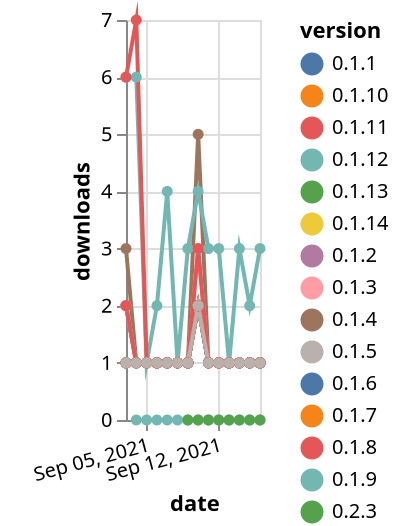 {"$schema": "https://vega.github.io/schema/vega-lite/v5.json", "description": "A simple bar chart with embedded data.", "data": {"values": [{"date": "2021-09-03", "total": 176, "delta": 1, "version": "0.1.3"}, {"date": "2021-09-04", "total": 177, "delta": 1, "version": "0.1.3"}, {"date": "2021-09-05", "total": 178, "delta": 1, "version": "0.1.3"}, {"date": "2021-09-06", "total": 179, "delta": 1, "version": "0.1.3"}, {"date": "2021-09-07", "total": 180, "delta": 1, "version": "0.1.3"}, {"date": "2021-09-08", "total": 181, "delta": 1, "version": "0.1.3"}, {"date": "2021-09-09", "total": 182, "delta": 1, "version": "0.1.3"}, {"date": "2021-09-10", "total": 184, "delta": 2, "version": "0.1.3"}, {"date": "2021-09-11", "total": 185, "delta": 1, "version": "0.1.3"}, {"date": "2021-09-12", "total": 186, "delta": 1, "version": "0.1.3"}, {"date": "2021-09-13", "total": 187, "delta": 1, "version": "0.1.3"}, {"date": "2021-09-14", "total": 188, "delta": 1, "version": "0.1.3"}, {"date": "2021-09-15", "total": 189, "delta": 1, "version": "0.1.3"}, {"date": "2021-09-16", "total": 190, "delta": 1, "version": "0.1.3"}, {"date": "2021-09-03", "total": 32, "delta": 2, "version": "0.3.16"}, {"date": "2021-09-04", "total": 33, "delta": 1, "version": "0.3.16"}, {"date": "2021-09-05", "total": 34, "delta": 1, "version": "0.3.16"}, {"date": "2021-09-06", "total": 35, "delta": 1, "version": "0.3.16"}, {"date": "2021-09-07", "total": 36, "delta": 1, "version": "0.3.16"}, {"date": "2021-09-08", "total": 37, "delta": 1, "version": "0.3.16"}, {"date": "2021-09-09", "total": 38, "delta": 1, "version": "0.3.16"}, {"date": "2021-09-10", "total": 40, "delta": 2, "version": "0.3.16"}, {"date": "2021-09-11", "total": 41, "delta": 1, "version": "0.3.16"}, {"date": "2021-09-12", "total": 42, "delta": 1, "version": "0.3.16"}, {"date": "2021-09-13", "total": 43, "delta": 1, "version": "0.3.16"}, {"date": "2021-09-14", "total": 44, "delta": 1, "version": "0.3.16"}, {"date": "2021-09-15", "total": 45, "delta": 1, "version": "0.3.16"}, {"date": "2021-09-16", "total": 46, "delta": 1, "version": "0.3.16"}, {"date": "2021-09-03", "total": 191, "delta": 1, "version": "0.2.3"}, {"date": "2021-09-04", "total": 192, "delta": 1, "version": "0.2.3"}, {"date": "2021-09-05", "total": 193, "delta": 1, "version": "0.2.3"}, {"date": "2021-09-06", "total": 194, "delta": 1, "version": "0.2.3"}, {"date": "2021-09-07", "total": 195, "delta": 1, "version": "0.2.3"}, {"date": "2021-09-08", "total": 196, "delta": 1, "version": "0.2.3"}, {"date": "2021-09-09", "total": 197, "delta": 1, "version": "0.2.3"}, {"date": "2021-09-10", "total": 199, "delta": 2, "version": "0.2.3"}, {"date": "2021-09-11", "total": 200, "delta": 1, "version": "0.2.3"}, {"date": "2021-09-12", "total": 201, "delta": 1, "version": "0.2.3"}, {"date": "2021-09-13", "total": 202, "delta": 1, "version": "0.2.3"}, {"date": "2021-09-14", "total": 203, "delta": 1, "version": "0.2.3"}, {"date": "2021-09-15", "total": 204, "delta": 1, "version": "0.2.3"}, {"date": "2021-09-16", "total": 205, "delta": 1, "version": "0.2.3"}, {"date": "2021-09-03", "total": 213, "delta": 1, "version": "0.1.2"}, {"date": "2021-09-04", "total": 214, "delta": 1, "version": "0.1.2"}, {"date": "2021-09-05", "total": 215, "delta": 1, "version": "0.1.2"}, {"date": "2021-09-06", "total": 216, "delta": 1, "version": "0.1.2"}, {"date": "2021-09-07", "total": 217, "delta": 1, "version": "0.1.2"}, {"date": "2021-09-08", "total": 218, "delta": 1, "version": "0.1.2"}, {"date": "2021-09-09", "total": 219, "delta": 1, "version": "0.1.2"}, {"date": "2021-09-10", "total": 221, "delta": 2, "version": "0.1.2"}, {"date": "2021-09-11", "total": 222, "delta": 1, "version": "0.1.2"}, {"date": "2021-09-12", "total": 223, "delta": 1, "version": "0.1.2"}, {"date": "2021-09-13", "total": 224, "delta": 1, "version": "0.1.2"}, {"date": "2021-09-14", "total": 225, "delta": 1, "version": "0.1.2"}, {"date": "2021-09-15", "total": 226, "delta": 1, "version": "0.1.2"}, {"date": "2021-09-16", "total": 227, "delta": 1, "version": "0.1.2"}, {"date": "2021-09-03", "total": 146, "delta": 1, "version": "0.1.12"}, {"date": "2021-09-04", "total": 147, "delta": 1, "version": "0.1.12"}, {"date": "2021-09-05", "total": 148, "delta": 1, "version": "0.1.12"}, {"date": "2021-09-06", "total": 149, "delta": 1, "version": "0.1.12"}, {"date": "2021-09-07", "total": 150, "delta": 1, "version": "0.1.12"}, {"date": "2021-09-08", "total": 151, "delta": 1, "version": "0.1.12"}, {"date": "2021-09-09", "total": 152, "delta": 1, "version": "0.1.12"}, {"date": "2021-09-10", "total": 154, "delta": 2, "version": "0.1.12"}, {"date": "2021-09-11", "total": 155, "delta": 1, "version": "0.1.12"}, {"date": "2021-09-12", "total": 156, "delta": 1, "version": "0.1.12"}, {"date": "2021-09-13", "total": 157, "delta": 1, "version": "0.1.12"}, {"date": "2021-09-14", "total": 158, "delta": 1, "version": "0.1.12"}, {"date": "2021-09-15", "total": 159, "delta": 1, "version": "0.1.12"}, {"date": "2021-09-16", "total": 160, "delta": 1, "version": "0.1.12"}, {"date": "2021-09-03", "total": 150, "delta": 1, "version": "0.2.4"}, {"date": "2021-09-04", "total": 151, "delta": 1, "version": "0.2.4"}, {"date": "2021-09-05", "total": 152, "delta": 1, "version": "0.2.4"}, {"date": "2021-09-06", "total": 153, "delta": 1, "version": "0.2.4"}, {"date": "2021-09-07", "total": 154, "delta": 1, "version": "0.2.4"}, {"date": "2021-09-08", "total": 155, "delta": 1, "version": "0.2.4"}, {"date": "2021-09-09", "total": 156, "delta": 1, "version": "0.2.4"}, {"date": "2021-09-10", "total": 158, "delta": 2, "version": "0.2.4"}, {"date": "2021-09-11", "total": 159, "delta": 1, "version": "0.2.4"}, {"date": "2021-09-12", "total": 160, "delta": 1, "version": "0.2.4"}, {"date": "2021-09-13", "total": 161, "delta": 1, "version": "0.2.4"}, {"date": "2021-09-14", "total": 162, "delta": 1, "version": "0.2.4"}, {"date": "2021-09-15", "total": 163, "delta": 1, "version": "0.2.4"}, {"date": "2021-09-16", "total": 164, "delta": 1, "version": "0.2.4"}, {"date": "2021-09-03", "total": 293, "delta": 3, "version": "0.3.13"}, {"date": "2021-09-04", "total": 294, "delta": 1, "version": "0.3.13"}, {"date": "2021-09-05", "total": 295, "delta": 1, "version": "0.3.13"}, {"date": "2021-09-06", "total": 296, "delta": 1, "version": "0.3.13"}, {"date": "2021-09-07", "total": 297, "delta": 1, "version": "0.3.13"}, {"date": "2021-09-08", "total": 298, "delta": 1, "version": "0.3.13"}, {"date": "2021-09-09", "total": 299, "delta": 1, "version": "0.3.13"}, {"date": "2021-09-10", "total": 304, "delta": 5, "version": "0.3.13"}, {"date": "2021-09-11", "total": 305, "delta": 1, "version": "0.3.13"}, {"date": "2021-09-12", "total": 306, "delta": 1, "version": "0.3.13"}, {"date": "2021-09-13", "total": 307, "delta": 1, "version": "0.3.13"}, {"date": "2021-09-14", "total": 308, "delta": 1, "version": "0.3.13"}, {"date": "2021-09-15", "total": 309, "delta": 1, "version": "0.3.13"}, {"date": "2021-09-16", "total": 310, "delta": 1, "version": "0.3.13"}, {"date": "2021-09-04", "total": 9, "delta": 0, "version": "0.4.4"}, {"date": "2021-09-05", "total": 14, "delta": 0, "version": "0.4.4"}, {"date": "2021-09-06", "total": 15, "delta": 0, "version": "0.4.4"}, {"date": "2021-09-07", "total": 19, "delta": 0, "version": "0.4.4"}, {"date": "2021-09-08", "total": 21, "delta": 0, "version": "0.4.4"}, {"date": "2021-09-09", "total": 30, "delta": 0, "version": "0.4.4"}, {"date": "2021-09-10", "total": 32, "delta": 0, "version": "0.4.4"}, {"date": "2021-09-11", "total": 33, "delta": 0, "version": "0.4.4"}, {"date": "2021-09-12", "total": 34, "delta": 0, "version": "0.4.4"}, {"date": "2021-09-13", "total": 35, "delta": 0, "version": "0.4.4"}, {"date": "2021-09-14", "total": 36, "delta": 0, "version": "0.4.4"}, {"date": "2021-09-15", "total": 37, "delta": 0, "version": "0.4.4"}, {"date": "2021-09-16", "total": 38, "delta": 0, "version": "0.4.4"}, {"date": "2021-09-09", "total": 12, "delta": 0, "version": "0.4.5"}, {"date": "2021-09-10", "total": 20, "delta": 0, "version": "0.4.5"}, {"date": "2021-09-11", "total": 22, "delta": 0, "version": "0.4.5"}, {"date": "2021-09-12", "total": 24, "delta": 0, "version": "0.4.5"}, {"date": "2021-09-13", "total": 27, "delta": 0, "version": "0.4.5"}, {"date": "2021-09-14", "total": 39, "delta": 0, "version": "0.4.5"}, {"date": "2021-09-15", "total": 41, "delta": 0, "version": "0.4.5"}, {"date": "2021-09-16", "total": 45, "delta": 0, "version": "0.4.5"}, {"date": "2021-09-03", "total": 179, "delta": 1, "version": "0.1.4"}, {"date": "2021-09-04", "total": 180, "delta": 1, "version": "0.1.4"}, {"date": "2021-09-05", "total": 181, "delta": 1, "version": "0.1.4"}, {"date": "2021-09-06", "total": 182, "delta": 1, "version": "0.1.4"}, {"date": "2021-09-07", "total": 183, "delta": 1, "version": "0.1.4"}, {"date": "2021-09-08", "total": 184, "delta": 1, "version": "0.1.4"}, {"date": "2021-09-09", "total": 185, "delta": 1, "version": "0.1.4"}, {"date": "2021-09-10", "total": 187, "delta": 2, "version": "0.1.4"}, {"date": "2021-09-11", "total": 188, "delta": 1, "version": "0.1.4"}, {"date": "2021-09-12", "total": 189, "delta": 1, "version": "0.1.4"}, {"date": "2021-09-13", "total": 190, "delta": 1, "version": "0.1.4"}, {"date": "2021-09-14", "total": 191, "delta": 1, "version": "0.1.4"}, {"date": "2021-09-15", "total": 192, "delta": 1, "version": "0.1.4"}, {"date": "2021-09-16", "total": 193, "delta": 1, "version": "0.1.4"}, {"date": "2021-09-03", "total": 1817, "delta": 6, "version": "0.1.9"}, {"date": "2021-09-04", "total": 1823, "delta": 6, "version": "0.1.9"}, {"date": "2021-09-05", "total": 1824, "delta": 1, "version": "0.1.9"}, {"date": "2021-09-06", "total": 1826, "delta": 2, "version": "0.1.9"}, {"date": "2021-09-07", "total": 1830, "delta": 4, "version": "0.1.9"}, {"date": "2021-09-08", "total": 1831, "delta": 1, "version": "0.1.9"}, {"date": "2021-09-09", "total": 1834, "delta": 3, "version": "0.1.9"}, {"date": "2021-09-10", "total": 1838, "delta": 4, "version": "0.1.9"}, {"date": "2021-09-11", "total": 1841, "delta": 3, "version": "0.1.9"}, {"date": "2021-09-12", "total": 1844, "delta": 3, "version": "0.1.9"}, {"date": "2021-09-13", "total": 1845, "delta": 1, "version": "0.1.9"}, {"date": "2021-09-14", "total": 1848, "delta": 3, "version": "0.1.9"}, {"date": "2021-09-15", "total": 1850, "delta": 2, "version": "0.1.9"}, {"date": "2021-09-16", "total": 1853, "delta": 3, "version": "0.1.9"}, {"date": "2021-09-03", "total": 217, "delta": 1, "version": "0.1.14"}, {"date": "2021-09-04", "total": 218, "delta": 1, "version": "0.1.14"}, {"date": "2021-09-05", "total": 219, "delta": 1, "version": "0.1.14"}, {"date": "2021-09-06", "total": 220, "delta": 1, "version": "0.1.14"}, {"date": "2021-09-07", "total": 221, "delta": 1, "version": "0.1.14"}, {"date": "2021-09-08", "total": 222, "delta": 1, "version": "0.1.14"}, {"date": "2021-09-09", "total": 223, "delta": 1, "version": "0.1.14"}, {"date": "2021-09-10", "total": 225, "delta": 2, "version": "0.1.14"}, {"date": "2021-09-11", "total": 226, "delta": 1, "version": "0.1.14"}, {"date": "2021-09-12", "total": 227, "delta": 1, "version": "0.1.14"}, {"date": "2021-09-13", "total": 228, "delta": 1, "version": "0.1.14"}, {"date": "2021-09-14", "total": 229, "delta": 1, "version": "0.1.14"}, {"date": "2021-09-15", "total": 230, "delta": 1, "version": "0.1.14"}, {"date": "2021-09-16", "total": 231, "delta": 1, "version": "0.1.14"}, {"date": "2021-09-03", "total": 179, "delta": 2, "version": "0.2.6"}, {"date": "2021-09-04", "total": 180, "delta": 1, "version": "0.2.6"}, {"date": "2021-09-05", "total": 181, "delta": 1, "version": "0.2.6"}, {"date": "2021-09-06", "total": 182, "delta": 1, "version": "0.2.6"}, {"date": "2021-09-07", "total": 183, "delta": 1, "version": "0.2.6"}, {"date": "2021-09-08", "total": 184, "delta": 1, "version": "0.2.6"}, {"date": "2021-09-09", "total": 185, "delta": 1, "version": "0.2.6"}, {"date": "2021-09-10", "total": 188, "delta": 3, "version": "0.2.6"}, {"date": "2021-09-11", "total": 189, "delta": 1, "version": "0.2.6"}, {"date": "2021-09-12", "total": 190, "delta": 1, "version": "0.2.6"}, {"date": "2021-09-13", "total": 191, "delta": 1, "version": "0.2.6"}, {"date": "2021-09-14", "total": 192, "delta": 1, "version": "0.2.6"}, {"date": "2021-09-15", "total": 193, "delta": 1, "version": "0.2.6"}, {"date": "2021-09-16", "total": 194, "delta": 1, "version": "0.2.6"}, {"date": "2021-09-03", "total": 62, "delta": 2, "version": "0.3.15"}, {"date": "2021-09-04", "total": 63, "delta": 1, "version": "0.3.15"}, {"date": "2021-09-05", "total": 64, "delta": 1, "version": "0.3.15"}, {"date": "2021-09-06", "total": 65, "delta": 1, "version": "0.3.15"}, {"date": "2021-09-07", "total": 66, "delta": 1, "version": "0.3.15"}, {"date": "2021-09-08", "total": 67, "delta": 1, "version": "0.3.15"}, {"date": "2021-09-09", "total": 68, "delta": 1, "version": "0.3.15"}, {"date": "2021-09-10", "total": 70, "delta": 2, "version": "0.3.15"}, {"date": "2021-09-11", "total": 71, "delta": 1, "version": "0.3.15"}, {"date": "2021-09-12", "total": 72, "delta": 1, "version": "0.3.15"}, {"date": "2021-09-13", "total": 73, "delta": 1, "version": "0.3.15"}, {"date": "2021-09-14", "total": 74, "delta": 1, "version": "0.3.15"}, {"date": "2021-09-15", "total": 75, "delta": 1, "version": "0.3.15"}, {"date": "2021-09-16", "total": 76, "delta": 1, "version": "0.3.15"}, {"date": "2021-09-03", "total": 149, "delta": 1, "version": "0.1.13"}, {"date": "2021-09-04", "total": 150, "delta": 1, "version": "0.1.13"}, {"date": "2021-09-05", "total": 151, "delta": 1, "version": "0.1.13"}, {"date": "2021-09-06", "total": 152, "delta": 1, "version": "0.1.13"}, {"date": "2021-09-07", "total": 153, "delta": 1, "version": "0.1.13"}, {"date": "2021-09-08", "total": 154, "delta": 1, "version": "0.1.13"}, {"date": "2021-09-09", "total": 155, "delta": 1, "version": "0.1.13"}, {"date": "2021-09-10", "total": 157, "delta": 2, "version": "0.1.13"}, {"date": "2021-09-11", "total": 158, "delta": 1, "version": "0.1.13"}, {"date": "2021-09-12", "total": 159, "delta": 1, "version": "0.1.13"}, {"date": "2021-09-13", "total": 160, "delta": 1, "version": "0.1.13"}, {"date": "2021-09-14", "total": 161, "delta": 1, "version": "0.1.13"}, {"date": "2021-09-15", "total": 162, "delta": 1, "version": "0.1.13"}, {"date": "2021-09-16", "total": 163, "delta": 1, "version": "0.1.13"}, {"date": "2021-09-03", "total": 250, "delta": 1, "version": "0.1.1"}, {"date": "2021-09-04", "total": 251, "delta": 1, "version": "0.1.1"}, {"date": "2021-09-05", "total": 252, "delta": 1, "version": "0.1.1"}, {"date": "2021-09-06", "total": 253, "delta": 1, "version": "0.1.1"}, {"date": "2021-09-07", "total": 254, "delta": 1, "version": "0.1.1"}, {"date": "2021-09-08", "total": 255, "delta": 1, "version": "0.1.1"}, {"date": "2021-09-09", "total": 256, "delta": 1, "version": "0.1.1"}, {"date": "2021-09-10", "total": 258, "delta": 2, "version": "0.1.1"}, {"date": "2021-09-11", "total": 259, "delta": 1, "version": "0.1.1"}, {"date": "2021-09-12", "total": 260, "delta": 1, "version": "0.1.1"}, {"date": "2021-09-13", "total": 261, "delta": 1, "version": "0.1.1"}, {"date": "2021-09-14", "total": 262, "delta": 1, "version": "0.1.1"}, {"date": "2021-09-15", "total": 263, "delta": 1, "version": "0.1.1"}, {"date": "2021-09-16", "total": 264, "delta": 1, "version": "0.1.1"}, {"date": "2021-09-03", "total": 114, "delta": 2, "version": "0.3.14"}, {"date": "2021-09-04", "total": 115, "delta": 1, "version": "0.3.14"}, {"date": "2021-09-05", "total": 116, "delta": 1, "version": "0.3.14"}, {"date": "2021-09-06", "total": 117, "delta": 1, "version": "0.3.14"}, {"date": "2021-09-07", "total": 118, "delta": 1, "version": "0.3.14"}, {"date": "2021-09-08", "total": 119, "delta": 1, "version": "0.3.14"}, {"date": "2021-09-09", "total": 120, "delta": 1, "version": "0.3.14"}, {"date": "2021-09-10", "total": 122, "delta": 2, "version": "0.3.14"}, {"date": "2021-09-11", "total": 123, "delta": 1, "version": "0.3.14"}, {"date": "2021-09-12", "total": 124, "delta": 1, "version": "0.3.14"}, {"date": "2021-09-13", "total": 125, "delta": 1, "version": "0.3.14"}, {"date": "2021-09-14", "total": 126, "delta": 1, "version": "0.3.14"}, {"date": "2021-09-15", "total": 127, "delta": 1, "version": "0.3.14"}, {"date": "2021-09-16", "total": 128, "delta": 1, "version": "0.3.14"}, {"date": "2021-09-03", "total": 192, "delta": 1, "version": "0.1.11"}, {"date": "2021-09-04", "total": 193, "delta": 1, "version": "0.1.11"}, {"date": "2021-09-05", "total": 194, "delta": 1, "version": "0.1.11"}, {"date": "2021-09-06", "total": 195, "delta": 1, "version": "0.1.11"}, {"date": "2021-09-07", "total": 196, "delta": 1, "version": "0.1.11"}, {"date": "2021-09-08", "total": 197, "delta": 1, "version": "0.1.11"}, {"date": "2021-09-09", "total": 198, "delta": 1, "version": "0.1.11"}, {"date": "2021-09-10", "total": 200, "delta": 2, "version": "0.1.11"}, {"date": "2021-09-11", "total": 201, "delta": 1, "version": "0.1.11"}, {"date": "2021-09-12", "total": 202, "delta": 1, "version": "0.1.11"}, {"date": "2021-09-13", "total": 203, "delta": 1, "version": "0.1.11"}, {"date": "2021-09-14", "total": 204, "delta": 1, "version": "0.1.11"}, {"date": "2021-09-15", "total": 205, "delta": 1, "version": "0.1.11"}, {"date": "2021-09-16", "total": 206, "delta": 1, "version": "0.1.11"}, {"date": "2021-09-03", "total": 161, "delta": 1, "version": "0.1.6"}, {"date": "2021-09-04", "total": 162, "delta": 1, "version": "0.1.6"}, {"date": "2021-09-05", "total": 163, "delta": 1, "version": "0.1.6"}, {"date": "2021-09-06", "total": 164, "delta": 1, "version": "0.1.6"}, {"date": "2021-09-07", "total": 165, "delta": 1, "version": "0.1.6"}, {"date": "2021-09-08", "total": 166, "delta": 1, "version": "0.1.6"}, {"date": "2021-09-09", "total": 167, "delta": 1, "version": "0.1.6"}, {"date": "2021-09-10", "total": 169, "delta": 2, "version": "0.1.6"}, {"date": "2021-09-11", "total": 170, "delta": 1, "version": "0.1.6"}, {"date": "2021-09-12", "total": 171, "delta": 1, "version": "0.1.6"}, {"date": "2021-09-13", "total": 172, "delta": 1, "version": "0.1.6"}, {"date": "2021-09-14", "total": 173, "delta": 1, "version": "0.1.6"}, {"date": "2021-09-15", "total": 174, "delta": 1, "version": "0.1.6"}, {"date": "2021-09-16", "total": 175, "delta": 1, "version": "0.1.6"}, {"date": "2021-09-03", "total": 163, "delta": 1, "version": "0.1.7"}, {"date": "2021-09-04", "total": 164, "delta": 1, "version": "0.1.7"}, {"date": "2021-09-05", "total": 165, "delta": 1, "version": "0.1.7"}, {"date": "2021-09-06", "total": 166, "delta": 1, "version": "0.1.7"}, {"date": "2021-09-07", "total": 167, "delta": 1, "version": "0.1.7"}, {"date": "2021-09-08", "total": 168, "delta": 1, "version": "0.1.7"}, {"date": "2021-09-09", "total": 169, "delta": 1, "version": "0.1.7"}, {"date": "2021-09-10", "total": 171, "delta": 2, "version": "0.1.7"}, {"date": "2021-09-11", "total": 172, "delta": 1, "version": "0.1.7"}, {"date": "2021-09-12", "total": 173, "delta": 1, "version": "0.1.7"}, {"date": "2021-09-13", "total": 174, "delta": 1, "version": "0.1.7"}, {"date": "2021-09-14", "total": 175, "delta": 1, "version": "0.1.7"}, {"date": "2021-09-15", "total": 176, "delta": 1, "version": "0.1.7"}, {"date": "2021-09-16", "total": 177, "delta": 1, "version": "0.1.7"}, {"date": "2021-09-03", "total": 166, "delta": 1, "version": "0.1.10"}, {"date": "2021-09-04", "total": 167, "delta": 1, "version": "0.1.10"}, {"date": "2021-09-05", "total": 168, "delta": 1, "version": "0.1.10"}, {"date": "2021-09-06", "total": 169, "delta": 1, "version": "0.1.10"}, {"date": "2021-09-07", "total": 170, "delta": 1, "version": "0.1.10"}, {"date": "2021-09-08", "total": 171, "delta": 1, "version": "0.1.10"}, {"date": "2021-09-09", "total": 172, "delta": 1, "version": "0.1.10"}, {"date": "2021-09-10", "total": 174, "delta": 2, "version": "0.1.10"}, {"date": "2021-09-11", "total": 175, "delta": 1, "version": "0.1.10"}, {"date": "2021-09-12", "total": 176, "delta": 1, "version": "0.1.10"}, {"date": "2021-09-13", "total": 177, "delta": 1, "version": "0.1.10"}, {"date": "2021-09-14", "total": 178, "delta": 1, "version": "0.1.10"}, {"date": "2021-09-15", "total": 179, "delta": 1, "version": "0.1.10"}, {"date": "2021-09-16", "total": 180, "delta": 1, "version": "0.1.10"}, {"date": "2021-09-03", "total": 134, "delta": 1, "version": "0.2.5"}, {"date": "2021-09-04", "total": 135, "delta": 1, "version": "0.2.5"}, {"date": "2021-09-05", "total": 136, "delta": 1, "version": "0.2.5"}, {"date": "2021-09-06", "total": 137, "delta": 1, "version": "0.2.5"}, {"date": "2021-09-07", "total": 138, "delta": 1, "version": "0.2.5"}, {"date": "2021-09-08", "total": 139, "delta": 1, "version": "0.2.5"}, {"date": "2021-09-09", "total": 140, "delta": 1, "version": "0.2.5"}, {"date": "2021-09-10", "total": 142, "delta": 2, "version": "0.2.5"}, {"date": "2021-09-11", "total": 143, "delta": 1, "version": "0.2.5"}, {"date": "2021-09-12", "total": 144, "delta": 1, "version": "0.2.5"}, {"date": "2021-09-13", "total": 145, "delta": 1, "version": "0.2.5"}, {"date": "2021-09-14", "total": 146, "delta": 1, "version": "0.2.5"}, {"date": "2021-09-15", "total": 147, "delta": 1, "version": "0.2.5"}, {"date": "2021-09-16", "total": 148, "delta": 1, "version": "0.2.5"}, {"date": "2021-09-03", "total": 216, "delta": 2, "version": "0.1.8"}, {"date": "2021-09-04", "total": 217, "delta": 1, "version": "0.1.8"}, {"date": "2021-09-05", "total": 218, "delta": 1, "version": "0.1.8"}, {"date": "2021-09-06", "total": 219, "delta": 1, "version": "0.1.8"}, {"date": "2021-09-07", "total": 220, "delta": 1, "version": "0.1.8"}, {"date": "2021-09-08", "total": 221, "delta": 1, "version": "0.1.8"}, {"date": "2021-09-09", "total": 222, "delta": 1, "version": "0.1.8"}, {"date": "2021-09-10", "total": 225, "delta": 3, "version": "0.1.8"}, {"date": "2021-09-11", "total": 226, "delta": 1, "version": "0.1.8"}, {"date": "2021-09-12", "total": 227, "delta": 1, "version": "0.1.8"}, {"date": "2021-09-13", "total": 228, "delta": 1, "version": "0.1.8"}, {"date": "2021-09-14", "total": 229, "delta": 1, "version": "0.1.8"}, {"date": "2021-09-15", "total": 230, "delta": 1, "version": "0.1.8"}, {"date": "2021-09-16", "total": 231, "delta": 1, "version": "0.1.8"}, {"date": "2021-09-03", "total": 35, "delta": 6, "version": "0.4.3"}, {"date": "2021-09-04", "total": 42, "delta": 7, "version": "0.4.3"}, {"date": "2021-09-05", "total": 43, "delta": 1, "version": "0.4.3"}, {"date": "2021-09-06", "total": 44, "delta": 1, "version": "0.4.3"}, {"date": "2021-09-07", "total": 45, "delta": 1, "version": "0.4.3"}, {"date": "2021-09-08", "total": 46, "delta": 1, "version": "0.4.3"}, {"date": "2021-09-09", "total": 47, "delta": 1, "version": "0.4.3"}, {"date": "2021-09-10", "total": 49, "delta": 2, "version": "0.4.3"}, {"date": "2021-09-11", "total": 50, "delta": 1, "version": "0.4.3"}, {"date": "2021-09-12", "total": 51, "delta": 1, "version": "0.4.3"}, {"date": "2021-09-13", "total": 52, "delta": 1, "version": "0.4.3"}, {"date": "2021-09-14", "total": 53, "delta": 1, "version": "0.4.3"}, {"date": "2021-09-15", "total": 54, "delta": 1, "version": "0.4.3"}, {"date": "2021-09-16", "total": 55, "delta": 1, "version": "0.4.3"}, {"date": "2021-09-03", "total": 199, "delta": 1, "version": "0.1.5"}, {"date": "2021-09-04", "total": 200, "delta": 1, "version": "0.1.5"}, {"date": "2021-09-05", "total": 201, "delta": 1, "version": "0.1.5"}, {"date": "2021-09-06", "total": 202, "delta": 1, "version": "0.1.5"}, {"date": "2021-09-07", "total": 203, "delta": 1, "version": "0.1.5"}, {"date": "2021-09-08", "total": 204, "delta": 1, "version": "0.1.5"}, {"date": "2021-09-09", "total": 205, "delta": 1, "version": "0.1.5"}, {"date": "2021-09-10", "total": 207, "delta": 2, "version": "0.1.5"}, {"date": "2021-09-11", "total": 208, "delta": 1, "version": "0.1.5"}, {"date": "2021-09-12", "total": 209, "delta": 1, "version": "0.1.5"}, {"date": "2021-09-13", "total": 210, "delta": 1, "version": "0.1.5"}, {"date": "2021-09-14", "total": 211, "delta": 1, "version": "0.1.5"}, {"date": "2021-09-15", "total": 212, "delta": 1, "version": "0.1.5"}, {"date": "2021-09-16", "total": 213, "delta": 1, "version": "0.1.5"}]}, "width": "container", "mark": {"type": "line", "point": {"filled": true}}, "encoding": {"x": {"field": "date", "type": "temporal", "timeUnit": "yearmonthdate", "title": "date", "axis": {"labelAngle": -15}}, "y": {"field": "delta", "type": "quantitative", "title": "downloads"}, "color": {"field": "version", "type": "nominal"}, "tooltip": {"field": "delta"}}}